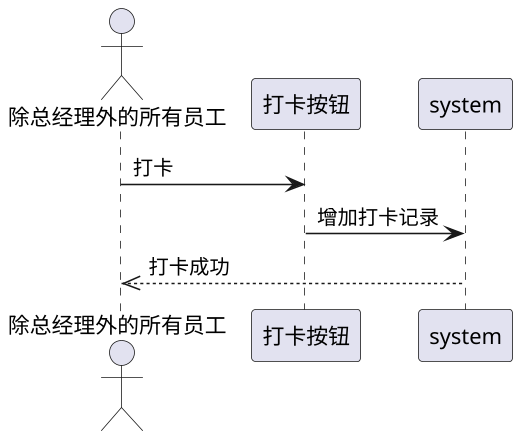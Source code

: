 @startuml
skinparam dpi 150
skinparam responseMessageBelowArrow true
actor 除总经理外的所有员工
除总经理外的所有员工 -> 打卡按钮: 打卡
打卡按钮 -> system: 增加打卡记录
system -->> 除总经理外的所有员工: 打卡成功
@enduml